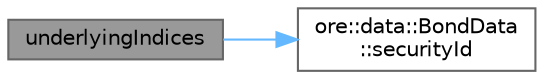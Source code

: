 digraph "underlyingIndices"
{
 // INTERACTIVE_SVG=YES
 // LATEX_PDF_SIZE
  bgcolor="transparent";
  edge [fontname=Helvetica,fontsize=10,labelfontname=Helvetica,labelfontsize=10];
  node [fontname=Helvetica,fontsize=10,shape=box,height=0.2,width=0.4];
  rankdir="LR";
  Node1 [label="underlyingIndices",height=0.2,width=0.4,color="gray40", fillcolor="grey60", style="filled", fontcolor="black",tooltip="Add underlying Bond names."];
  Node1 -> Node2 [color="steelblue1",style="solid"];
  Node2 [label="ore::data::BondData\l::securityId",height=0.2,width=0.4,color="grey40", fillcolor="white", style="filled",URL="$classore_1_1data_1_1_bond_data.html#a031194740ae3f49e75f29eb540015db4",tooltip=" "];
}
